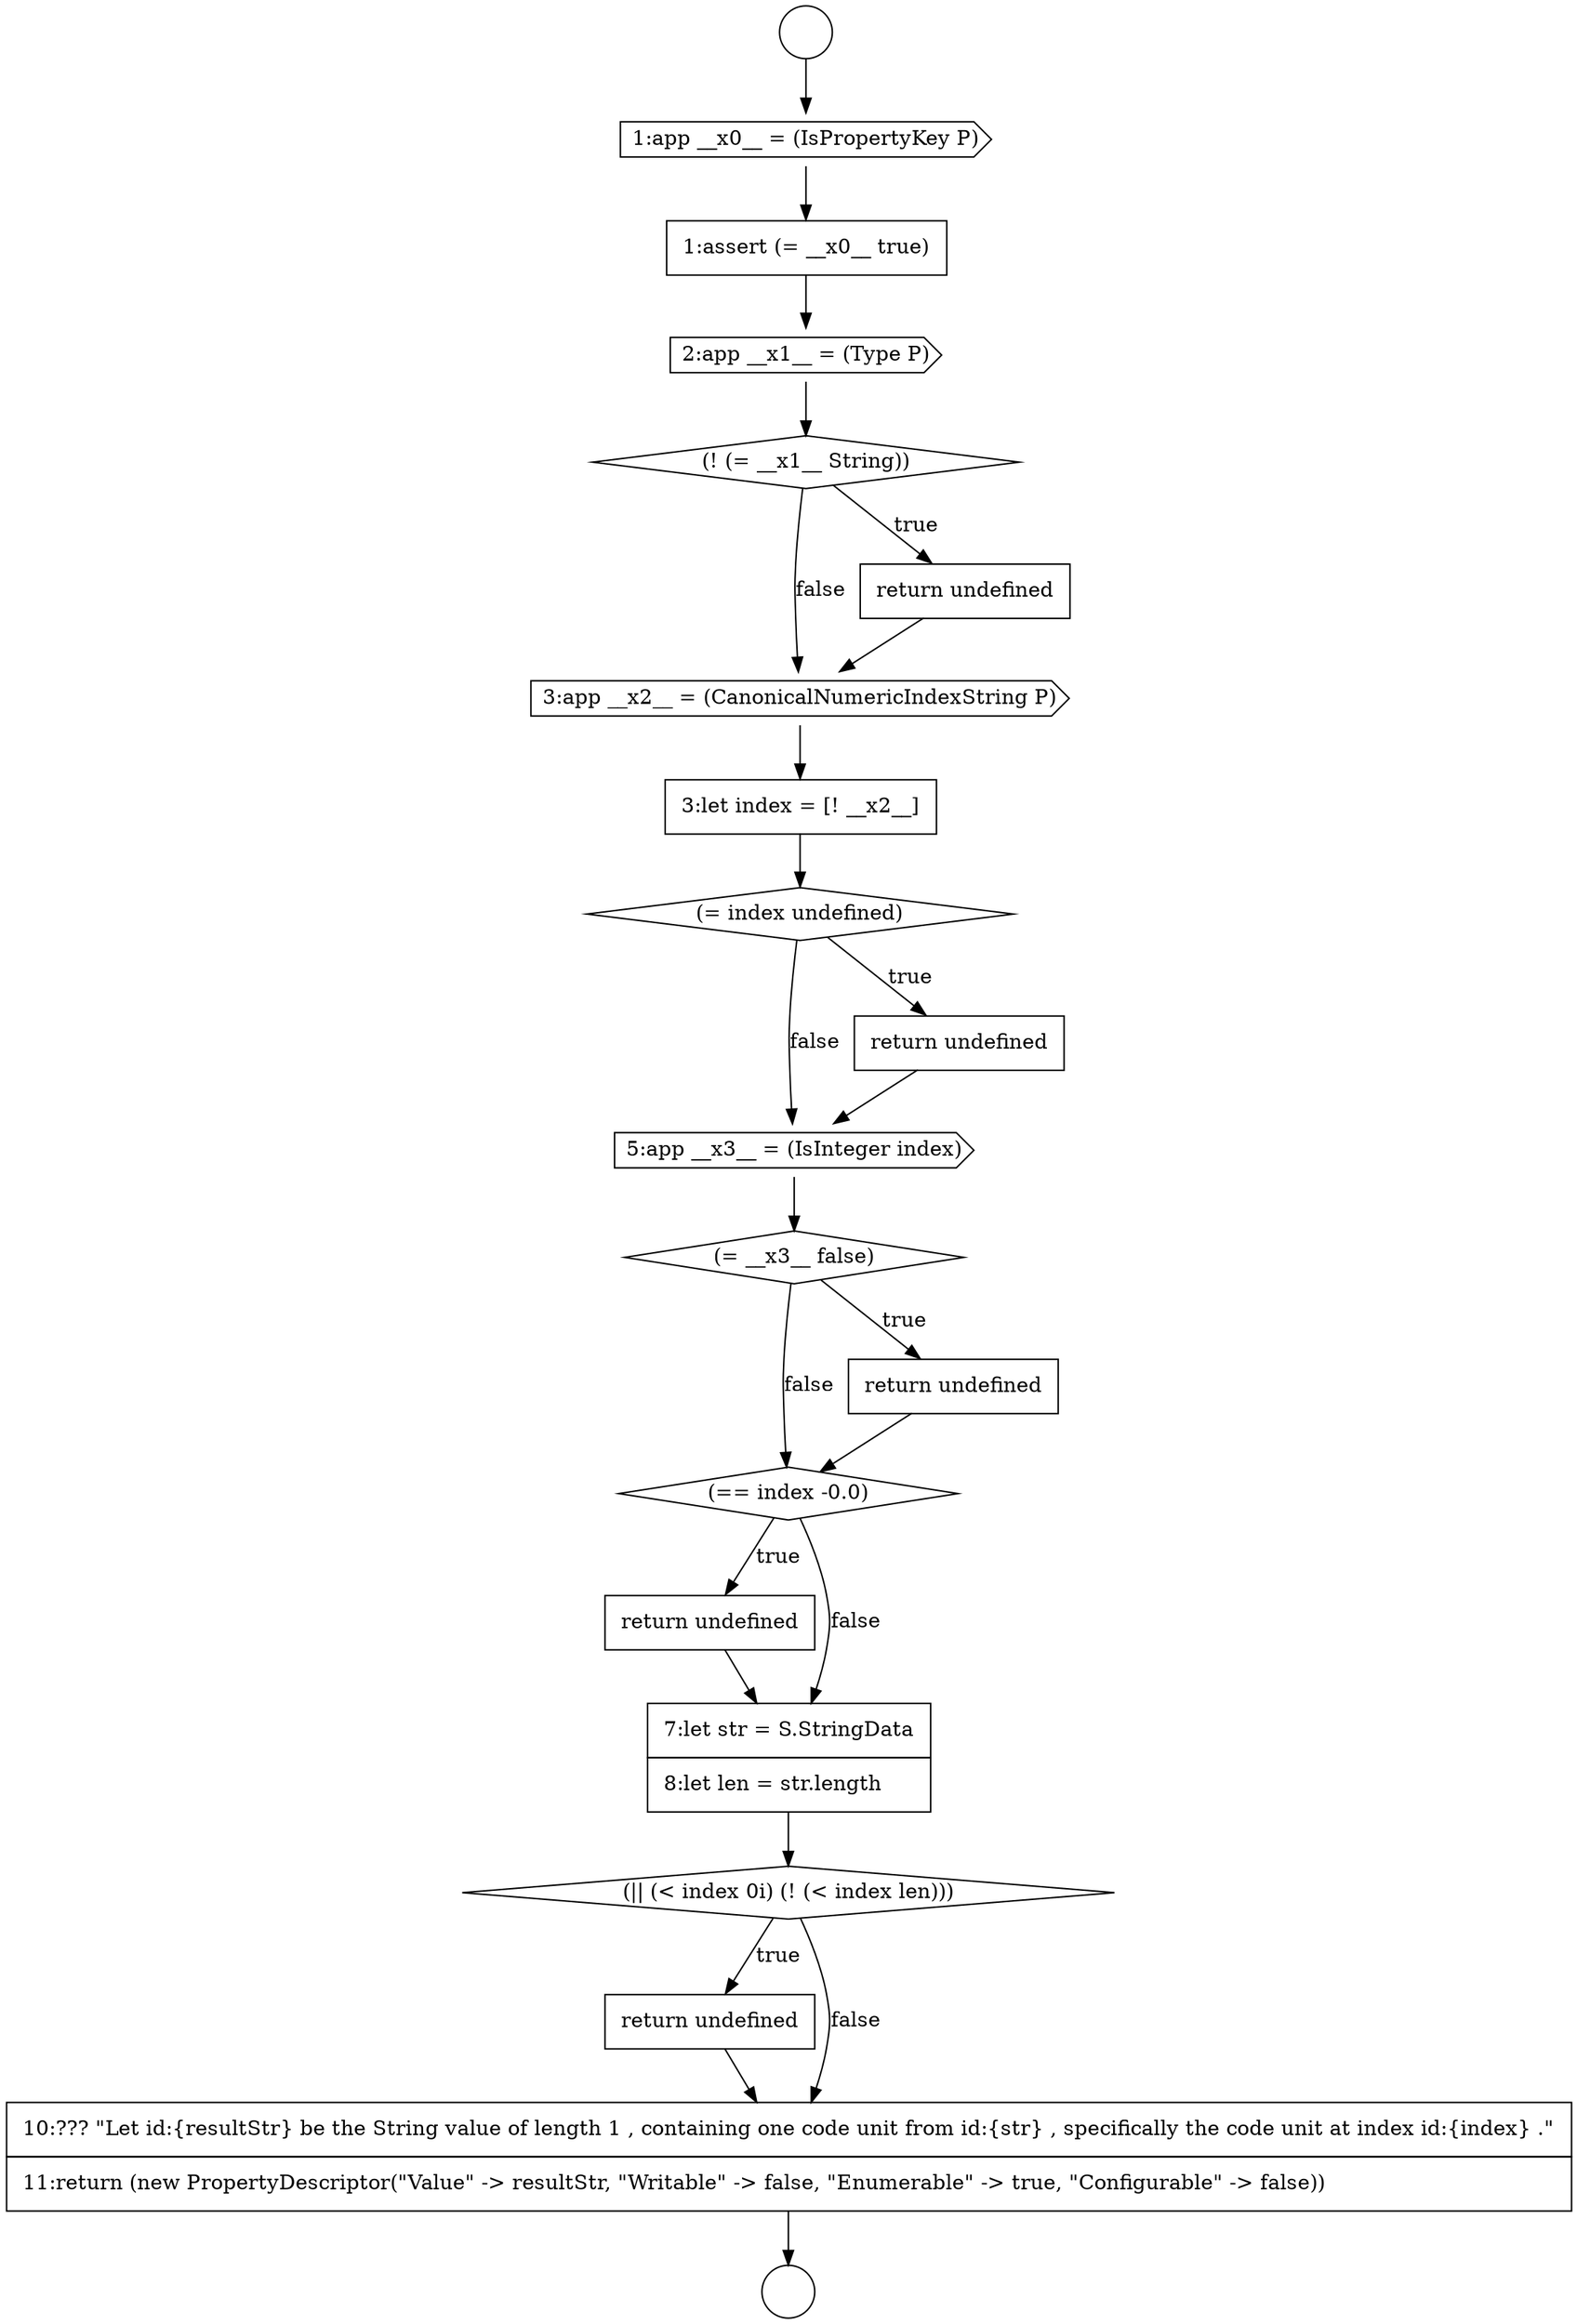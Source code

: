 digraph {
  node2452 [shape=diamond, label=<<font color="black">(= index undefined)</font>> color="black" fillcolor="white" style=filled]
  node2444 [shape=circle label=" " color="black" fillcolor="white" style=filled]
  node2445 [shape=cds, label=<<font color="black">1:app __x0__ = (IsPropertyKey P)</font>> color="black" fillcolor="white" style=filled]
  node2450 [shape=cds, label=<<font color="black">3:app __x2__ = (CanonicalNumericIndexString P)</font>> color="black" fillcolor="white" style=filled]
  node2457 [shape=diamond, label=<<font color="black">(== index -0.0)</font>> color="black" fillcolor="white" style=filled]
  node2449 [shape=none, margin=0, label=<<font color="black">
    <table border="0" cellborder="1" cellspacing="0" cellpadding="10">
      <tr><td align="left">return undefined</td></tr>
    </table>
  </font>> color="black" fillcolor="white" style=filled]
  node2454 [shape=cds, label=<<font color="black">5:app __x3__ = (IsInteger index)</font>> color="black" fillcolor="white" style=filled]
  node2458 [shape=none, margin=0, label=<<font color="black">
    <table border="0" cellborder="1" cellspacing="0" cellpadding="10">
      <tr><td align="left">return undefined</td></tr>
    </table>
  </font>> color="black" fillcolor="white" style=filled]
  node2443 [shape=circle label=" " color="black" fillcolor="white" style=filled]
  node2453 [shape=none, margin=0, label=<<font color="black">
    <table border="0" cellborder="1" cellspacing="0" cellpadding="10">
      <tr><td align="left">return undefined</td></tr>
    </table>
  </font>> color="black" fillcolor="white" style=filled]
  node2448 [shape=diamond, label=<<font color="black">(! (= __x1__ String))</font>> color="black" fillcolor="white" style=filled]
  node2459 [shape=none, margin=0, label=<<font color="black">
    <table border="0" cellborder="1" cellspacing="0" cellpadding="10">
      <tr><td align="left">7:let str = S.StringData</td></tr>
      <tr><td align="left">8:let len = str.length</td></tr>
    </table>
  </font>> color="black" fillcolor="white" style=filled]
  node2456 [shape=none, margin=0, label=<<font color="black">
    <table border="0" cellborder="1" cellspacing="0" cellpadding="10">
      <tr><td align="left">return undefined</td></tr>
    </table>
  </font>> color="black" fillcolor="white" style=filled]
  node2451 [shape=none, margin=0, label=<<font color="black">
    <table border="0" cellborder="1" cellspacing="0" cellpadding="10">
      <tr><td align="left">3:let index = [! __x2__]</td></tr>
    </table>
  </font>> color="black" fillcolor="white" style=filled]
  node2460 [shape=diamond, label=<<font color="black">(|| (&lt; index 0i) (! (&lt; index len)))</font>> color="black" fillcolor="white" style=filled]
  node2455 [shape=diamond, label=<<font color="black">(= __x3__ false)</font>> color="black" fillcolor="white" style=filled]
  node2446 [shape=none, margin=0, label=<<font color="black">
    <table border="0" cellborder="1" cellspacing="0" cellpadding="10">
      <tr><td align="left">1:assert (= __x0__ true)</td></tr>
    </table>
  </font>> color="black" fillcolor="white" style=filled]
  node2461 [shape=none, margin=0, label=<<font color="black">
    <table border="0" cellborder="1" cellspacing="0" cellpadding="10">
      <tr><td align="left">return undefined</td></tr>
    </table>
  </font>> color="black" fillcolor="white" style=filled]
  node2447 [shape=cds, label=<<font color="black">2:app __x1__ = (Type P)</font>> color="black" fillcolor="white" style=filled]
  node2462 [shape=none, margin=0, label=<<font color="black">
    <table border="0" cellborder="1" cellspacing="0" cellpadding="10">
      <tr><td align="left">10:??? &quot;Let id:{resultStr} be the String value of length 1 , containing one code unit from id:{str} , specifically the code unit at index id:{index} .&quot;</td></tr>
      <tr><td align="left">11:return (new PropertyDescriptor(&quot;Value&quot; -&gt; resultStr, &quot;Writable&quot; -&gt; false, &quot;Enumerable&quot; -&gt; true, &quot;Configurable&quot; -&gt; false))</td></tr>
    </table>
  </font>> color="black" fillcolor="white" style=filled]
  node2452 -> node2453 [label=<<font color="black">true</font>> color="black"]
  node2452 -> node2454 [label=<<font color="black">false</font>> color="black"]
  node2455 -> node2456 [label=<<font color="black">true</font>> color="black"]
  node2455 -> node2457 [label=<<font color="black">false</font>> color="black"]
  node2458 -> node2459 [ color="black"]
  node2445 -> node2446 [ color="black"]
  node2459 -> node2460 [ color="black"]
  node2461 -> node2462 [ color="black"]
  node2449 -> node2450 [ color="black"]
  node2451 -> node2452 [ color="black"]
  node2454 -> node2455 [ color="black"]
  node2446 -> node2447 [ color="black"]
  node2450 -> node2451 [ color="black"]
  node2447 -> node2448 [ color="black"]
  node2457 -> node2458 [label=<<font color="black">true</font>> color="black"]
  node2457 -> node2459 [label=<<font color="black">false</font>> color="black"]
  node2443 -> node2445 [ color="black"]
  node2460 -> node2461 [label=<<font color="black">true</font>> color="black"]
  node2460 -> node2462 [label=<<font color="black">false</font>> color="black"]
  node2453 -> node2454 [ color="black"]
  node2456 -> node2457 [ color="black"]
  node2448 -> node2449 [label=<<font color="black">true</font>> color="black"]
  node2448 -> node2450 [label=<<font color="black">false</font>> color="black"]
  node2462 -> node2444 [ color="black"]
}
